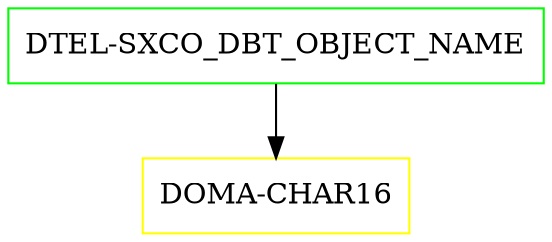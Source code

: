 digraph G {
  "DTEL-SXCO_DBT_OBJECT_NAME" [shape=box,color=green];
  "DOMA-CHAR16" [shape=box,color=yellow,URL="./DOMA_CHAR16.html"];
  "DTEL-SXCO_DBT_OBJECT_NAME" -> "DOMA-CHAR16";
}
